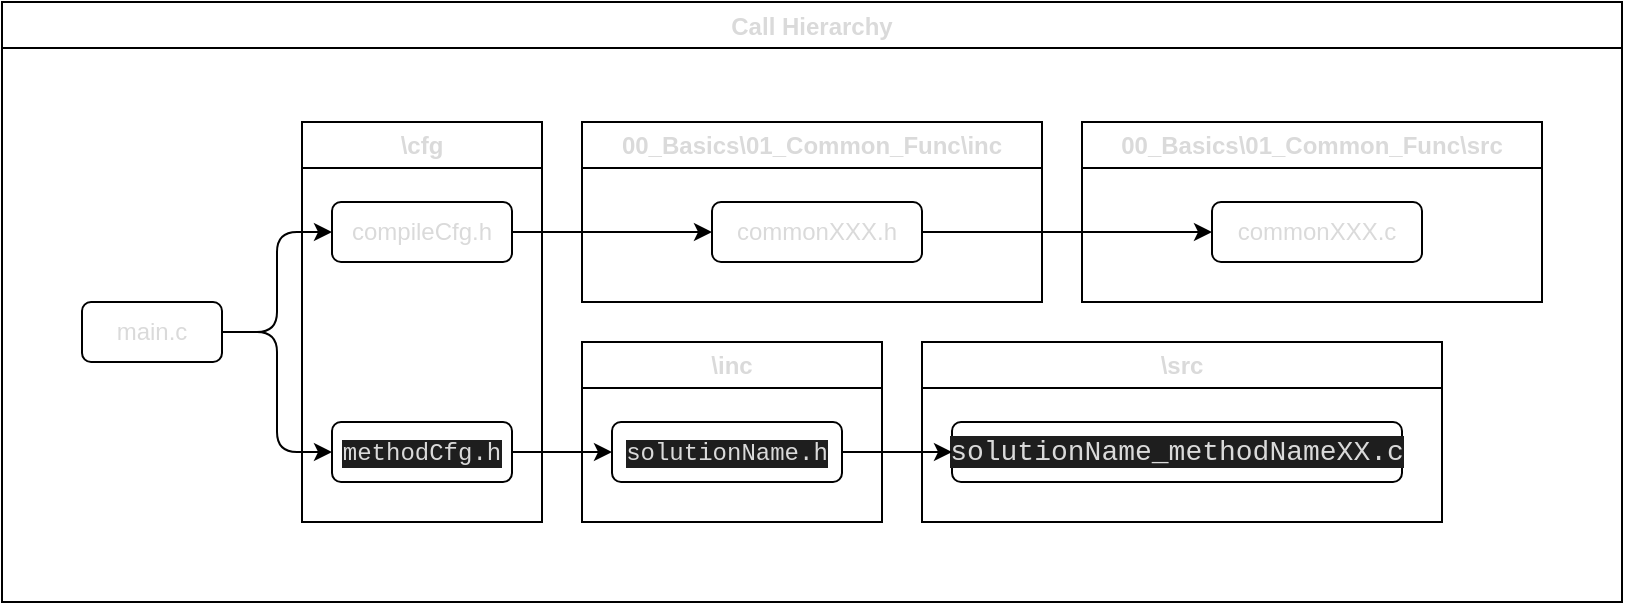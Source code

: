 <mxfile>
    <diagram id="7rbMcumh-cOKgHumeQxC" name="Page-1">
        <mxGraphModel dx="2305" dy="1036" grid="0" gridSize="10" guides="1" tooltips="1" connect="1" arrows="1" fold="1" page="1" pageScale="1" pageWidth="850" pageHeight="1100" math="0" shadow="0">
            <root>
                <mxCell id="0"/>
                <mxCell id="1" parent="0"/>
                <mxCell id="91" value="Call Hierarchy" style="swimlane;fontSize=12;fontColor=#DADADA;" vertex="1" parent="1">
                    <mxGeometry x="-832" y="28" width="810" height="300" as="geometry"/>
                </mxCell>
                <mxCell id="98" style="edgeStyle=elbowEdgeStyle;html=1;fontSize=12;fontColor=#DADADA;" edge="1" parent="91" source="92" target="94">
                    <mxGeometry relative="1" as="geometry"/>
                </mxCell>
                <mxCell id="99" style="edgeStyle=elbowEdgeStyle;html=1;fontSize=12;fontColor=#DADADA;" edge="1" parent="91" source="92" target="97">
                    <mxGeometry relative="1" as="geometry"/>
                </mxCell>
                <mxCell id="92" value="main.c" style="rounded=1;whiteSpace=wrap;html=1;fontSize=12;fontColor=#DADADA;" vertex="1" parent="91">
                    <mxGeometry x="40" y="150" width="70" height="30" as="geometry"/>
                </mxCell>
                <mxCell id="93" value="\cfg" style="swimlane;whiteSpace=wrap;html=1;fontSize=12;fontColor=#DADADA;" vertex="1" parent="91">
                    <mxGeometry x="150" y="60" width="120" height="200" as="geometry">
                        <mxRectangle x="160" y="50" width="60" height="30" as="alternateBounds"/>
                    </mxGeometry>
                </mxCell>
                <mxCell id="94" value="compileCfg.h" style="rounded=1;whiteSpace=wrap;html=1;fontSize=12;fontColor=#DADADA;" vertex="1" parent="93">
                    <mxGeometry x="15" y="40" width="90" height="30" as="geometry"/>
                </mxCell>
                <mxCell id="97" value="&lt;span style=&quot;font-family: Consolas, &amp;quot;Courier New&amp;quot;, monospace; background-color: rgb(30, 30, 30);&quot;&gt;methodCfg.h&lt;/span&gt;" style="rounded=1;whiteSpace=wrap;html=1;fontSize=12;fontColor=#DADADA;" vertex="1" parent="93">
                    <mxGeometry x="15" y="150" width="90" height="30" as="geometry"/>
                </mxCell>
                <mxCell id="100" value="00_Basics\01_Common_Func\inc" style="swimlane;whiteSpace=wrap;html=1;fontSize=12;fontColor=#DADADA;" vertex="1" parent="91">
                    <mxGeometry x="290" y="60" width="230" height="90" as="geometry">
                        <mxRectangle x="310" y="50" width="230" height="30" as="alternateBounds"/>
                    </mxGeometry>
                </mxCell>
                <mxCell id="101" value="commonXXX.h" style="rounded=1;whiteSpace=wrap;html=1;fontSize=12;fontColor=#DADADA;" vertex="1" parent="100">
                    <mxGeometry x="65" y="40" width="105" height="30" as="geometry"/>
                </mxCell>
                <mxCell id="103" style="edgeStyle=elbowEdgeStyle;html=1;entryX=0;entryY=0.5;entryDx=0;entryDy=0;fontSize=12;fontColor=#DADADA;" edge="1" parent="91" source="94" target="101">
                    <mxGeometry relative="1" as="geometry"/>
                </mxCell>
                <mxCell id="104" value="\inc" style="swimlane;whiteSpace=wrap;html=1;fontSize=12;fontColor=#DADADA;" vertex="1" parent="91">
                    <mxGeometry x="290" y="170" width="150" height="90" as="geometry">
                        <mxRectangle x="160" y="50" width="60" height="30" as="alternateBounds"/>
                    </mxGeometry>
                </mxCell>
                <mxCell id="105" value="&lt;span style=&quot;font-family: Consolas, &amp;quot;Courier New&amp;quot;, monospace; background-color: rgb(30, 30, 30);&quot;&gt;solutionName.h&lt;/span&gt;" style="rounded=1;whiteSpace=wrap;html=1;fontSize=12;fontColor=#DADADA;" vertex="1" parent="104">
                    <mxGeometry x="15" y="40" width="115" height="30" as="geometry"/>
                </mxCell>
                <mxCell id="107" style="edgeStyle=elbowEdgeStyle;html=1;entryX=0;entryY=0.5;entryDx=0;entryDy=0;fontSize=12;fontColor=#DADADA;" edge="1" parent="91" source="97" target="105">
                    <mxGeometry relative="1" as="geometry"/>
                </mxCell>
                <mxCell id="108" value="\src" style="swimlane;whiteSpace=wrap;html=1;fontSize=12;fontColor=#DADADA;" vertex="1" parent="91">
                    <mxGeometry x="460" y="170" width="260" height="90" as="geometry">
                        <mxRectangle x="160" y="50" width="60" height="30" as="alternateBounds"/>
                    </mxGeometry>
                </mxCell>
                <mxCell id="109" value="&lt;span style=&quot;font-family: Consolas, &amp;quot;Courier New&amp;quot;, monospace; font-size: 14px; background-color: rgb(30, 30, 30);&quot;&gt;solutionName_methodNameXX.c&lt;/span&gt;" style="rounded=1;whiteSpace=wrap;html=1;fontSize=12;fontColor=#DADADA;" vertex="1" parent="108">
                    <mxGeometry x="15" y="40" width="225" height="30" as="geometry"/>
                </mxCell>
                <mxCell id="110" style="edgeStyle=elbowEdgeStyle;html=1;entryX=0;entryY=0.5;entryDx=0;entryDy=0;fontSize=12;fontColor=#DADADA;" edge="1" parent="91" source="105" target="109">
                    <mxGeometry relative="1" as="geometry"/>
                </mxCell>
                <mxCell id="111" value="00_Basics\01_Common_Func\src" style="swimlane;whiteSpace=wrap;html=1;fontSize=12;fontColor=#DADADA;" vertex="1" parent="91">
                    <mxGeometry x="540" y="60" width="230" height="90" as="geometry">
                        <mxRectangle x="540" y="60" width="230" height="30" as="alternateBounds"/>
                    </mxGeometry>
                </mxCell>
                <mxCell id="112" value="commonXXX.c" style="rounded=1;whiteSpace=wrap;html=1;fontSize=12;fontColor=#DADADA;" vertex="1" parent="111">
                    <mxGeometry x="65" y="40" width="105" height="30" as="geometry"/>
                </mxCell>
                <mxCell id="113" style="edgeStyle=elbowEdgeStyle;html=1;fontSize=12;fontColor=#DADADA;" edge="1" parent="91" source="101" target="112">
                    <mxGeometry relative="1" as="geometry"/>
                </mxCell>
            </root>
        </mxGraphModel>
    </diagram>
</mxfile>